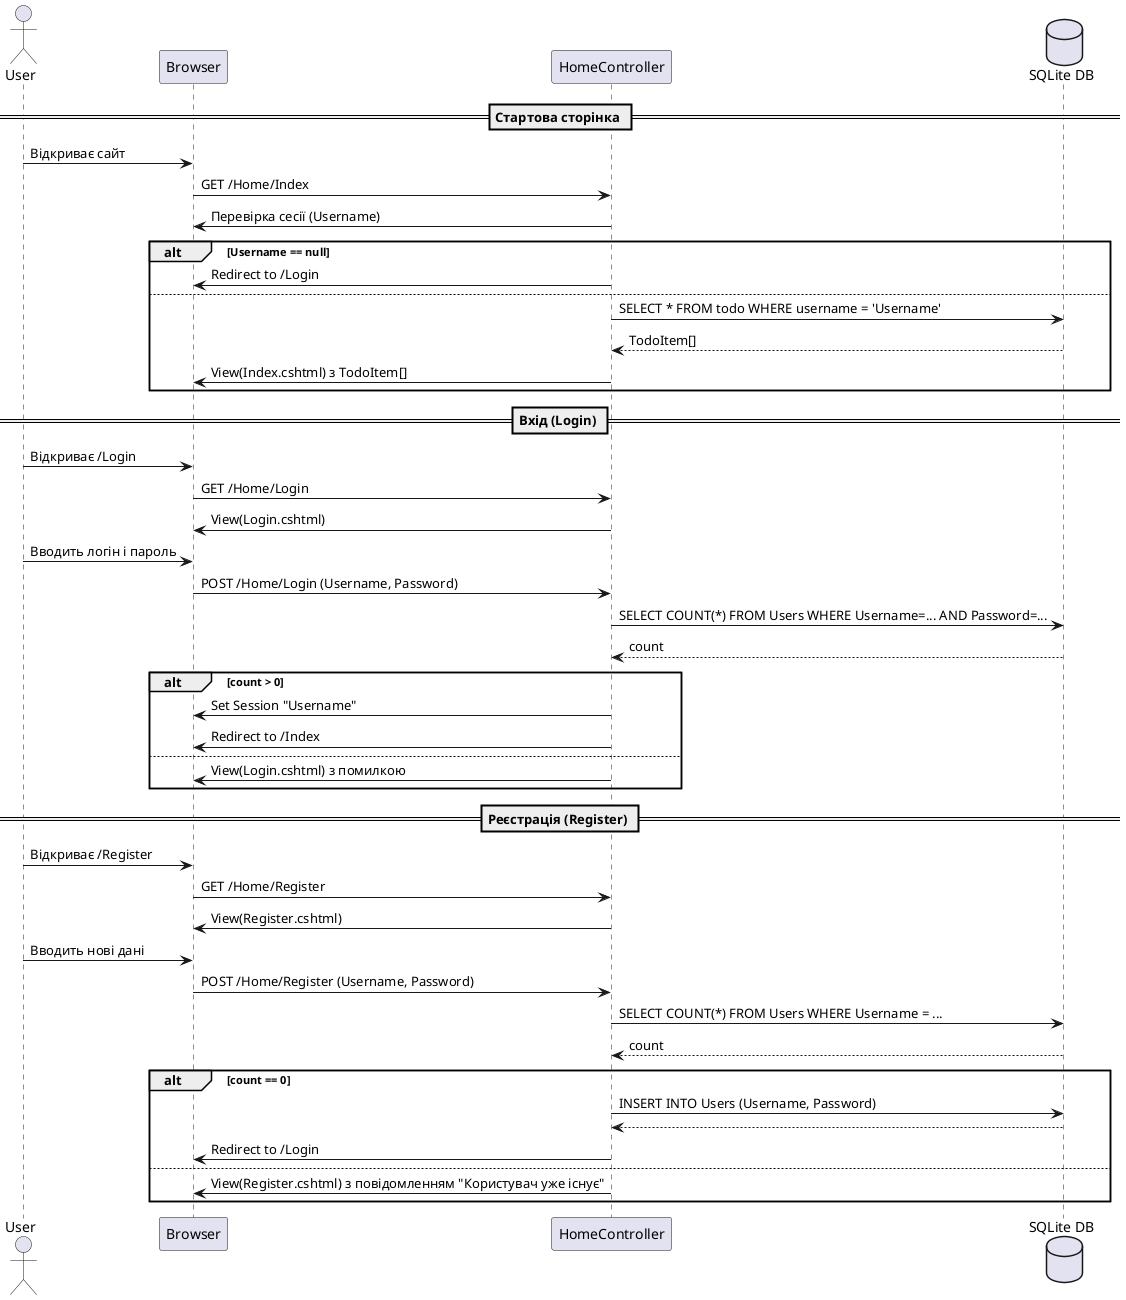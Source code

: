 @startuml
actor User
participant "Browser" as Browser
participant "HomeController" as Controller
database "SQLite DB" as Database

== Стартова сторінка ==

User -> Browser : Відкриває сайт
Browser -> Controller : GET /Home/Index
Controller -> Browser : Перевірка сесії (Username)
alt Username == null
    Controller -> Browser : Redirect to /Login
else
    Controller -> Database : SELECT * FROM todo WHERE username = 'Username'
    Database --> Controller : TodoItem[]
    Controller -> Browser : View(Index.cshtml) з TodoItem[]
end

== Вхід (Login) ==

User -> Browser : Відкриває /Login
Browser -> Controller : GET /Home/Login
Controller -> Browser : View(Login.cshtml)

User -> Browser : Вводить логін і пароль
Browser -> Controller : POST /Home/Login (Username, Password)
Controller -> Database : SELECT COUNT(*) FROM Users WHERE Username=... AND Password=...
Database --> Controller : count
alt count > 0
    Controller -> Browser : Set Session "Username"
    Controller -> Browser : Redirect to /Index
else
    Controller -> Browser : View(Login.cshtml) з помилкою
end

== Реєстрація (Register) ==

User -> Browser : Відкриває /Register
Browser -> Controller : GET /Home/Register
Controller -> Browser : View(Register.cshtml)

User -> Browser : Вводить нові дані
Browser -> Controller : POST /Home/Register (Username, Password)
Controller -> Database : SELECT COUNT(*) FROM Users WHERE Username = ...
Database --> Controller : count
alt count == 0
    Controller -> Database : INSERT INTO Users (Username, Password)
    Database --> Controller
    Controller -> Browser : Redirect to /Login
else
    Controller -> Browser : View(Register.cshtml) з повідомленням "Користувач уже існує"
end

@enduml